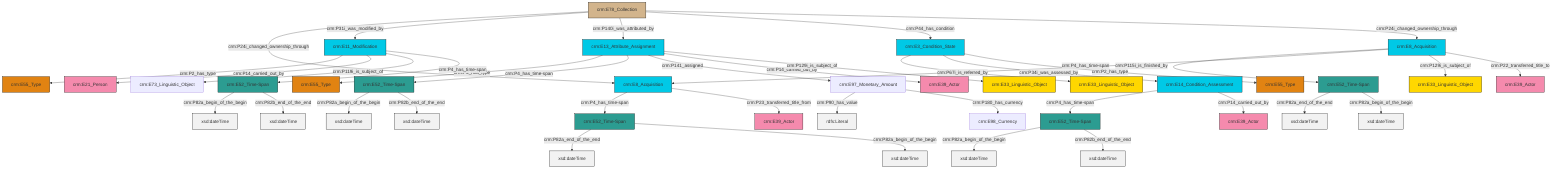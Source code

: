 graph TD
classDef Literal fill:#f2f2f2,stroke:#000000;
classDef CRM_Entity fill:#FFFFFF,stroke:#000000;
classDef Temporal_Entity fill:#00C9E6, stroke:#000000;
classDef Type fill:#E18312, stroke:#000000;
classDef Time-Span fill:#2C9C91, stroke:#000000;
classDef Appellation fill:#FFEB7F, stroke:#000000;
classDef Place fill:#008836, stroke:#000000;
classDef Persistent_Item fill:#B266B2, stroke:#000000;
classDef Conceptual_Object fill:#FFD700, stroke:#000000;
classDef Physical_Thing fill:#D2B48C, stroke:#000000;
classDef Actor fill:#f58aad, stroke:#000000;
classDef PC_Classes fill:#4ce600, stroke:#000000;
classDef Multi fill:#cccccc,stroke:#000000;

0["crm:E78_Collection"]:::Physical_Thing -->|crm:P24i_changed_ownership_through| 1["crm:E8_Acquisition"]:::Temporal_Entity
2["crm:E11_Modification"]:::Temporal_Entity -->|crm:P2_has_type| 3["crm:E55_Type"]:::Type
4["crm:E14_Condition_Assessment"]:::Temporal_Entity -->|crm:P4_has_time-span| 5["crm:E52_Time-Span"]:::Time-Span
2["crm:E11_Modification"]:::Temporal_Entity -->|crm:P14_carried_out_by| 6["crm:E21_Person"]:::Actor
0["crm:E78_Collection"]:::Physical_Thing -->|crm:P31i_was_modified_by| 2["crm:E11_Modification"]:::Temporal_Entity
13["crm:E97_Monetary_Amount"]:::Default -->|crm:P90_has_value| 14[rdfs:Literal]:::Literal
16["crm:E8_Acquisition"]:::Temporal_Entity -->|crm:P4_has_time-span| 17["crm:E52_Time-Span"]:::Time-Span
2["crm:E11_Modification"]:::Temporal_Entity -->|crm:P119i_is_subject_of| 18["crm:E73_Linguistic_Object"]:::Default
13["crm:E97_Monetary_Amount"]:::Default -->|crm:P180_has_currency| 19["crm:E98_Currency"]:::Default
0["crm:E78_Collection"]:::Physical_Thing -->|crm:P140i_was_attributed_by| 20["crm:E13_Attribute_Assignment"]:::Temporal_Entity
21["crm:E3_Condition_State"]:::Temporal_Entity -->|crm:P67i_is_referred_by| 22["crm:E33_Linguistic_Object"]:::Conceptual_Object
23["crm:E52_Time-Span"]:::Time-Span -->|crm:P82a_begin_of_the_begin| 24[xsd:dateTime]:::Literal
16["crm:E8_Acquisition"]:::Temporal_Entity -->|crm:P115i_is_finished_by| 1["crm:E8_Acquisition"]:::Temporal_Entity
20["crm:E13_Attribute_Assignment"]:::Temporal_Entity -->|crm:P2_has_type| 26["crm:E55_Type"]:::Type
8["crm:E52_Time-Span"]:::Time-Span -->|crm:P82a_begin_of_the_begin| 27[xsd:dateTime]:::Literal
28["crm:E52_Time-Span"]:::Time-Span -->|crm:P82a_end_of_the_end| 29[xsd:dateTime]:::Literal
8["crm:E52_Time-Span"]:::Time-Span -->|crm:P82b_end_of_the_end| 31[xsd:dateTime]:::Literal
1["crm:E8_Acquisition"]:::Temporal_Entity -->|crm:P4_has_time-span| 28["crm:E52_Time-Span"]:::Time-Span
16["crm:E8_Acquisition"]:::Temporal_Entity -->|crm:P129i_is_subject_of| 32["crm:E33_Linguistic_Object"]:::Conceptual_Object
5["crm:E52_Time-Span"]:::Time-Span -->|crm:P82a_begin_of_the_begin| 34[xsd:dateTime]:::Literal
20["crm:E13_Attribute_Assignment"]:::Temporal_Entity -->|crm:P4_has_time-span| 8["crm:E52_Time-Span"]:::Time-Span
21["crm:E3_Condition_State"]:::Temporal_Entity -->|crm:P34i_was_assessed_by| 4["crm:E14_Condition_Assessment"]:::Temporal_Entity
0["crm:E78_Collection"]:::Physical_Thing -->|crm:P44_has_condition| 21["crm:E3_Condition_State"]:::Temporal_Entity
17["crm:E52_Time-Span"]:::Time-Span -->|crm:P82a_end_of_the_end| 44[xsd:dateTime]:::Literal
2["crm:E11_Modification"]:::Temporal_Entity -->|crm:P4_has_time-span| 23["crm:E52_Time-Span"]:::Time-Span
4["crm:E14_Condition_Assessment"]:::Temporal_Entity -->|crm:P14_carried_out_by| 38["crm:E39_Actor"]:::Actor
20["crm:E13_Attribute_Assignment"]:::Temporal_Entity -->|crm:P141_assigned| 13["crm:E97_Monetary_Amount"]:::Default
20["crm:E13_Attribute_Assignment"]:::Temporal_Entity -->|crm:P14_carried_out_by| 45["crm:E39_Actor"]:::Actor
20["crm:E13_Attribute_Assignment"]:::Temporal_Entity -->|crm:P129i_is_subject_of| 46["crm:E33_Linguistic_Object"]:::Conceptual_Object
17["crm:E52_Time-Span"]:::Time-Span -->|crm:P82a_begin_of_the_begin| 47[xsd:dateTime]:::Literal
0["crm:E78_Collection"]:::Physical_Thing -->|crm:P24i_changed_ownership_through| 16["crm:E8_Acquisition"]:::Temporal_Entity
28["crm:E52_Time-Span"]:::Time-Span -->|crm:P82a_begin_of_the_begin| 56[xsd:dateTime]:::Literal
1["crm:E8_Acquisition"]:::Temporal_Entity -->|crm:P23_transferred_title_from| 10["crm:E39_Actor"]:::Actor
5["crm:E52_Time-Span"]:::Time-Span -->|crm:P82b_end_of_the_end| 59[xsd:dateTime]:::Literal
21["crm:E3_Condition_State"]:::Temporal_Entity -->|crm:P2_has_type| 40["crm:E55_Type"]:::Type
23["crm:E52_Time-Span"]:::Time-Span -->|crm:P82b_end_of_the_end| 60[xsd:dateTime]:::Literal
16["crm:E8_Acquisition"]:::Temporal_Entity -->|crm:P22_transferred_title_to| 35["crm:E39_Actor"]:::Actor
